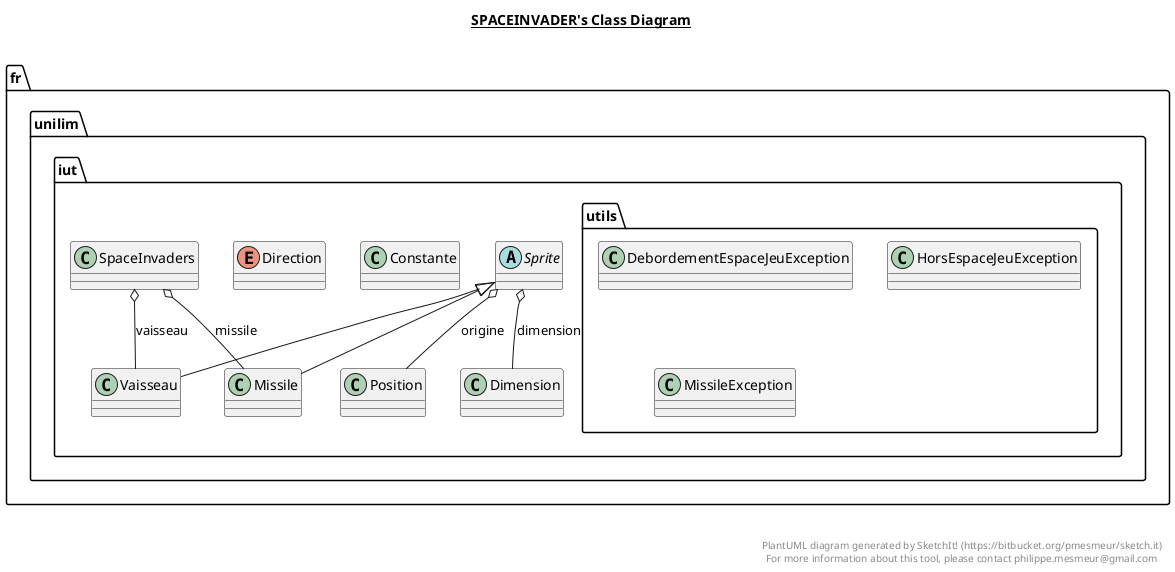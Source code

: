 @startuml

title __SPACEINVADER's Class Diagram__\n

  namespace fr.unilim.iut {
    class fr.unilim.iut.Constante {
    }
  }
  

  namespace fr.unilim.iut {
    class fr.unilim.iut.Dimension {
    }
  }
  

  namespace fr.unilim.iut {
    enum Direction {
    }
  }
  

  namespace fr.unilim.iut {
    class fr.unilim.iut.Missile {
    }
  }
  

  namespace fr.unilim.iut {
    class fr.unilim.iut.Position {
    }
  }
  

  namespace fr.unilim.iut {
    class fr.unilim.iut.SpaceInvaders {
    }
  }
  

  namespace fr.unilim.iut {
    abstract class fr.unilim.iut.Sprite {
    }
  }
  

  namespace fr.unilim.iut {
    class fr.unilim.iut.Vaisseau {
    }
  }
  

  namespace fr.unilim.iut {
    namespace utils {
      class fr.unilim.iut.utils.DebordementEspaceJeuException {
      }
    }
  }
  

  namespace fr.unilim.iut {
    namespace utils {
      class fr.unilim.iut.utils.HorsEspaceJeuException {
      }
    }
  }
  

  namespace fr.unilim.iut {
    namespace utils {
      class fr.unilim.iut.utils.MissileException {
      }
    }
  }
  

  fr.unilim.iut.Missile -up-|> fr.unilim.iut.Sprite
  fr.unilim.iut.SpaceInvaders o-- fr.unilim.iut.Missile : missile
  fr.unilim.iut.SpaceInvaders o-- fr.unilim.iut.Vaisseau : vaisseau
  fr.unilim.iut.Sprite o-- fr.unilim.iut.Dimension : dimension
  fr.unilim.iut.Sprite o-- fr.unilim.iut.Position : origine
  fr.unilim.iut.Vaisseau -up-|> fr.unilim.iut.Sprite


right footer


PlantUML diagram generated by SketchIt! (https://bitbucket.org/pmesmeur/sketch.it)
For more information about this tool, please contact philippe.mesmeur@gmail.com
endfooter

@enduml
